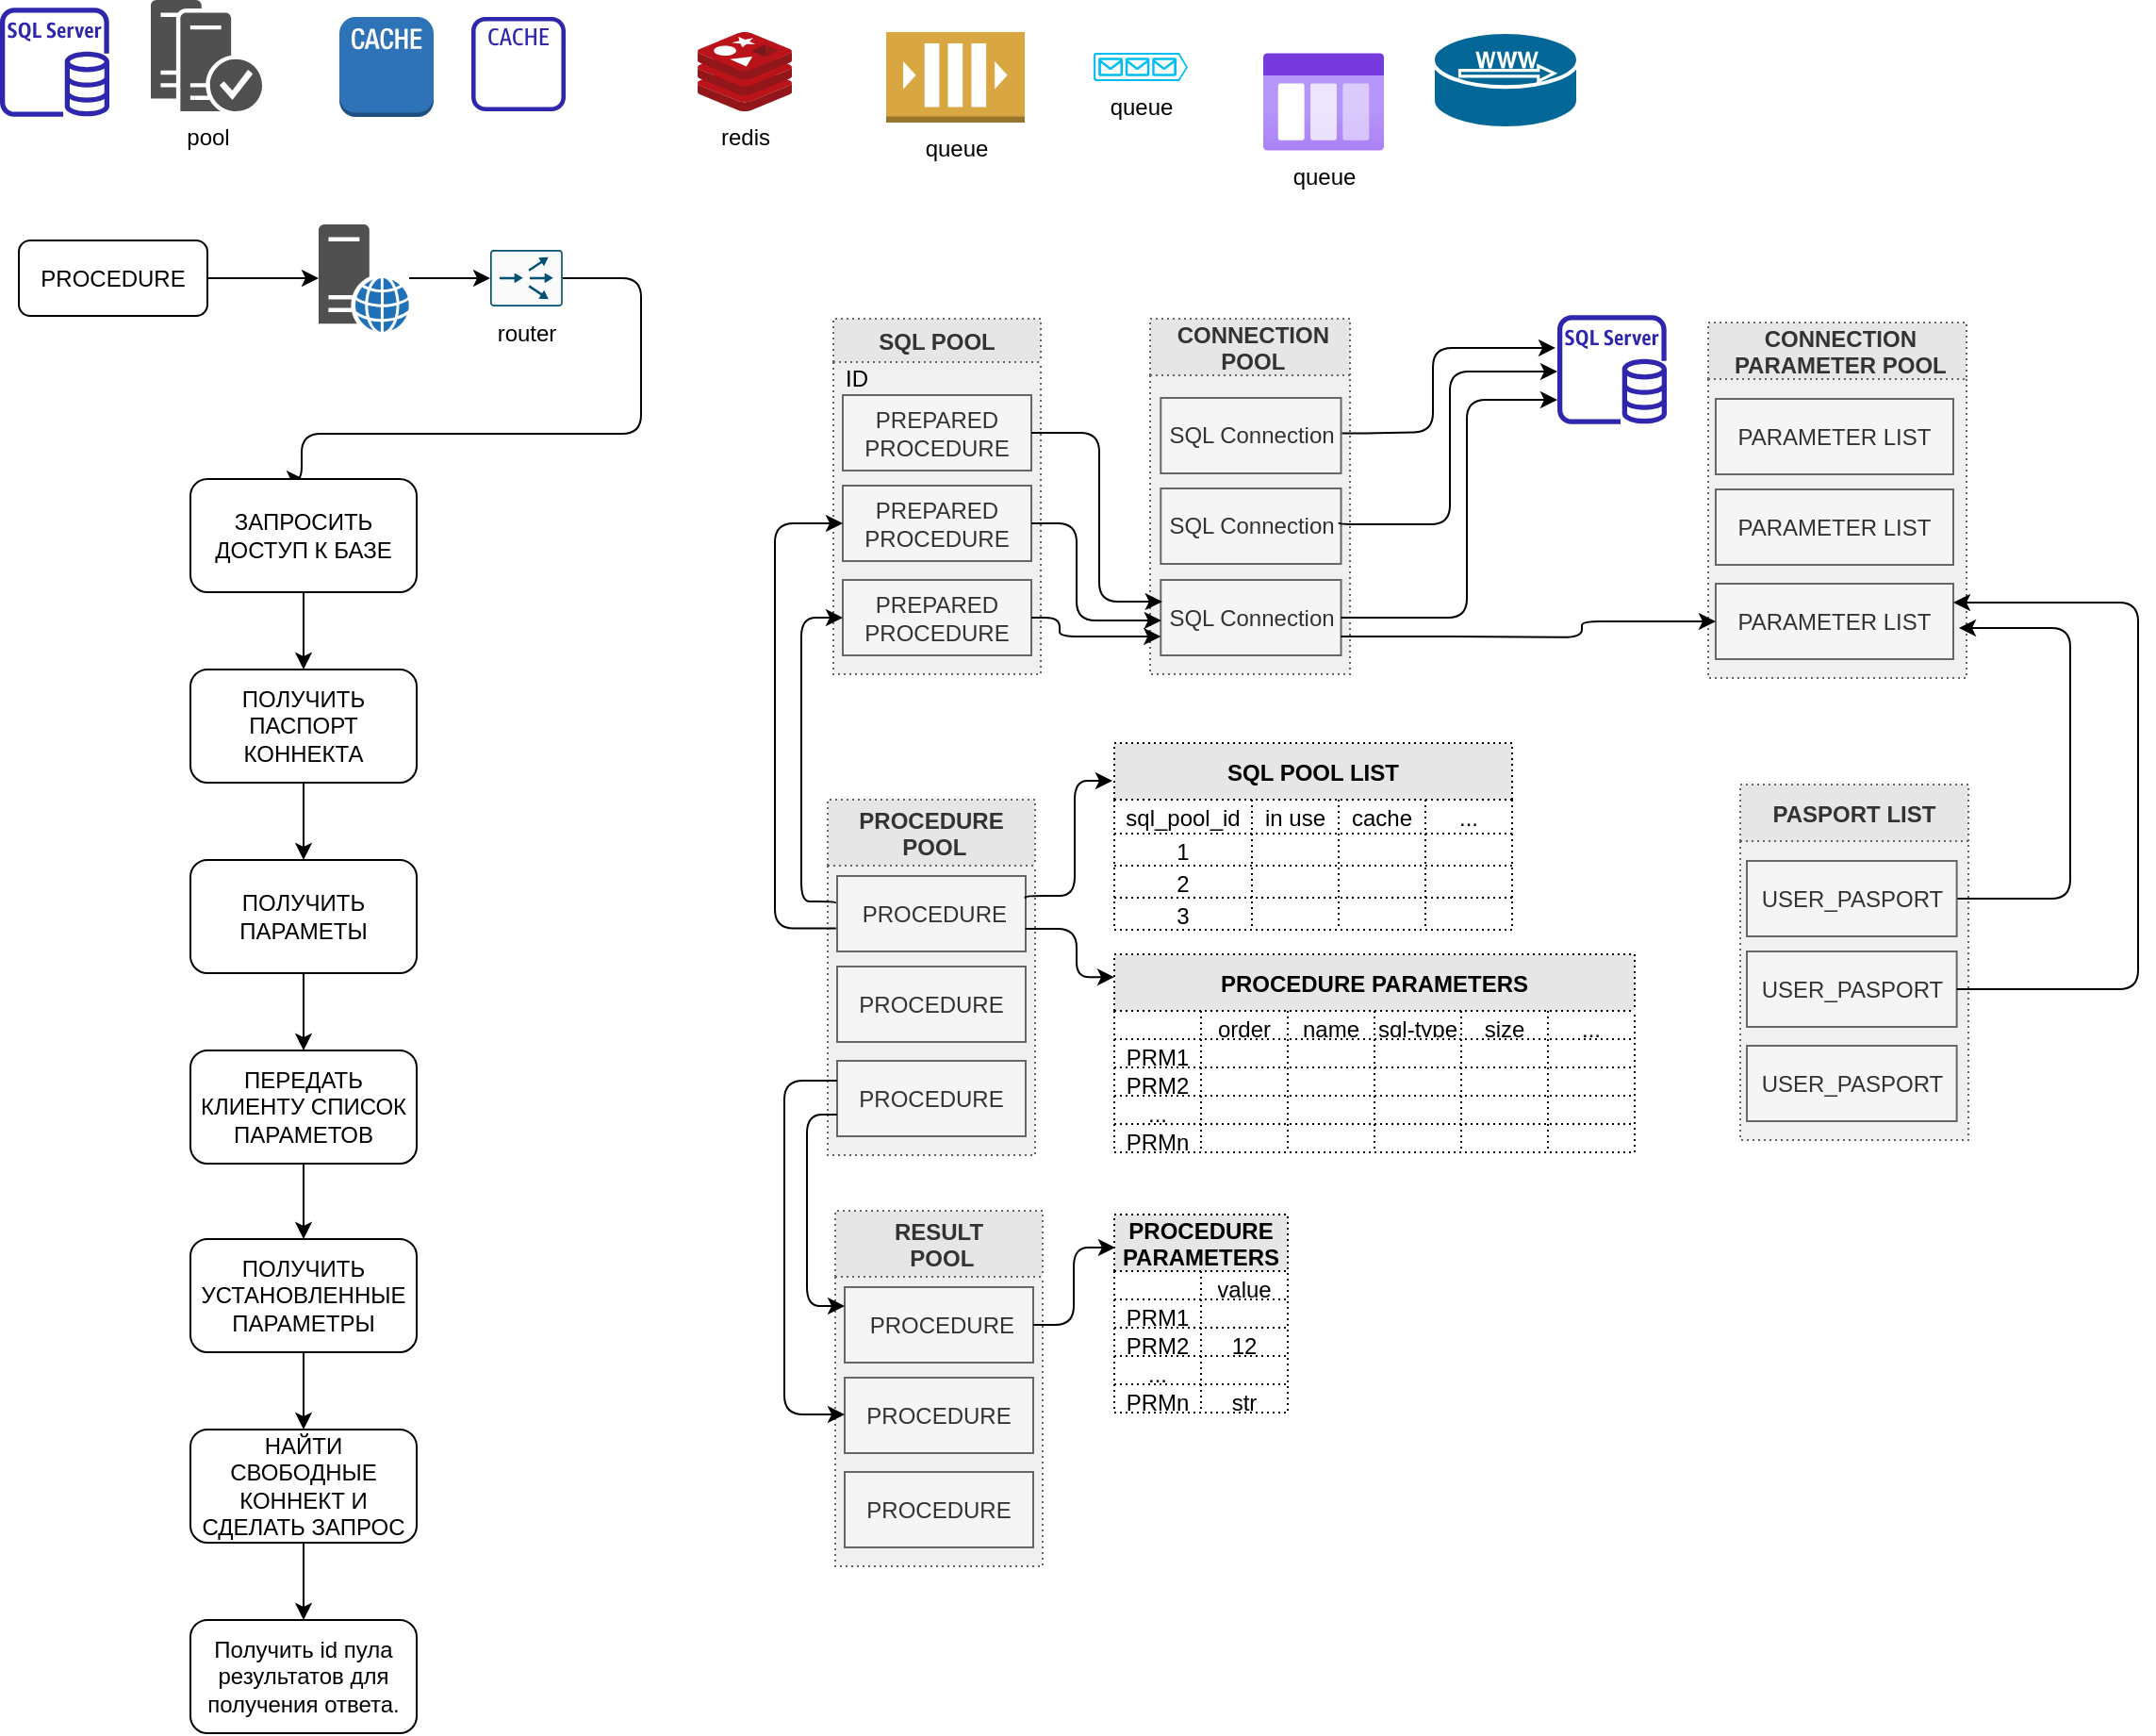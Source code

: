 <mxfile version="20.6.2" type="github" pages="2">
  <diagram id="Nt1I0_a-7QM22VSomyQ9" name="набросок ">
    <mxGraphModel dx="1652" dy="1024" grid="1" gridSize="1" guides="1" tooltips="1" connect="1" arrows="1" fold="1" page="1" pageScale="1" pageWidth="827" pageHeight="1169" math="0" shadow="0">
      <root>
        <mxCell id="0" />
        <object label="Схема" id="1">
          <mxCell style="" parent="0" />
        </object>
        <mxCell id="vu4FwoLVePWW2kg690E7-1" value="pool" style="sketch=0;pointerEvents=1;shadow=0;dashed=0;html=1;strokeColor=none;fillColor=#505050;labelPosition=center;verticalLabelPosition=bottom;verticalAlign=top;outlineConnect=0;align=center;shape=mxgraph.office.servers.trusted_application_pool;" parent="1" vertex="1">
          <mxGeometry x="110" y="21" width="59" height="59" as="geometry" />
        </mxCell>
        <mxCell id="vu4FwoLVePWW2kg690E7-2" value="" style="sketch=0;outlineConnect=0;fontColor=#232F3E;gradientColor=none;fillColor=#2E27AD;strokeColor=none;dashed=0;verticalLabelPosition=bottom;verticalAlign=top;align=center;html=1;fontSize=12;fontStyle=0;aspect=fixed;pointerEvents=1;shape=mxgraph.aws4.cache_node;" parent="1" vertex="1">
          <mxGeometry x="280" y="30" width="50" height="50" as="geometry" />
        </mxCell>
        <mxCell id="vu4FwoLVePWW2kg690E7-3" value="redis" style="sketch=0;aspect=fixed;html=1;points=[];align=center;image;fontSize=12;image=img/lib/mscae/Cache_Redis_Product.svg;" parent="1" vertex="1">
          <mxGeometry x="400" y="38" width="50" height="42" as="geometry" />
        </mxCell>
        <mxCell id="vu4FwoLVePWW2kg690E7-4" value="" style="outlineConnect=0;dashed=0;verticalLabelPosition=bottom;verticalAlign=top;align=center;html=1;shape=mxgraph.aws3.cache_node;fillColor=#2E73B8;gradientColor=none;" parent="1" vertex="1">
          <mxGeometry x="210" y="30" width="50" height="53" as="geometry" />
        </mxCell>
        <mxCell id="vu4FwoLVePWW2kg690E7-5" value="queue" style="outlineConnect=0;dashed=0;verticalLabelPosition=bottom;verticalAlign=top;align=center;html=1;shape=mxgraph.aws3.queue;fillColor=#D9A741;gradientColor=none;" parent="1" vertex="1">
          <mxGeometry x="500" y="38" width="73.5" height="48" as="geometry" />
        </mxCell>
        <mxCell id="vu4FwoLVePWW2kg690E7-6" value="queue" style="verticalLabelPosition=bottom;html=1;verticalAlign=top;align=center;strokeColor=none;fillColor=#00BEF2;shape=mxgraph.azure.queue_generic;pointerEvents=1;" parent="1" vertex="1">
          <mxGeometry x="610" y="49" width="50" height="15" as="geometry" />
        </mxCell>
        <mxCell id="vu4FwoLVePWW2kg690E7-8" value="queue" style="aspect=fixed;html=1;points=[];align=center;image;fontSize=12;image=img/lib/azure2/general/Storage_Queue.svg;" parent="1" vertex="1">
          <mxGeometry x="700" y="49" width="64" height="52" as="geometry" />
        </mxCell>
        <mxCell id="vu4FwoLVePWW2kg690E7-9" value="" style="sketch=0;outlineConnect=0;fontColor=#232F3E;gradientColor=none;fillColor=#2E27AD;strokeColor=none;dashed=0;verticalLabelPosition=bottom;verticalAlign=top;align=center;html=1;fontSize=12;fontStyle=0;aspect=fixed;pointerEvents=1;shape=mxgraph.aws4.rds_sql_server_instance;" parent="1" vertex="1">
          <mxGeometry x="30" y="25" width="58" height="58" as="geometry" />
        </mxCell>
        <mxCell id="vu4FwoLVePWW2kg690E7-21" value="" style="edgeStyle=orthogonalEdgeStyle;rounded=1;orthogonalLoop=1;jettySize=auto;html=1;entryX=0.5;entryY=0;entryDx=0;entryDy=0;" parent="1" source="vu4FwoLVePWW2kg690E7-11" target="IHDJfV-nGuk11OzXnKAD-1" edge="1">
          <mxGeometry relative="1" as="geometry">
            <mxPoint x="468.4" y="168.5" as="targetPoint" />
            <Array as="points">
              <mxPoint x="370" y="169" />
              <mxPoint x="370" y="251" />
              <mxPoint x="190" y="251" />
            </Array>
          </mxGeometry>
        </mxCell>
        <mxCell id="vu4FwoLVePWW2kg690E7-11" value="router" style="sketch=0;points=[[0.015,0.015,0],[0.985,0.015,0],[0.985,0.985,0],[0.015,0.985,0],[0.25,0,0],[0.5,0,0],[0.75,0,0],[1,0.25,0],[1,0.5,0],[1,0.75,0],[0.75,1,0],[0.5,1,0],[0.25,1,0],[0,0.75,0],[0,0.5,0],[0,0.25,0]];verticalLabelPosition=bottom;html=1;verticalAlign=top;aspect=fixed;align=center;pointerEvents=1;shape=mxgraph.cisco19.rect;prIcon=content_router;fillColor=#FAFAFA;strokeColor=#005073;" parent="1" vertex="1">
          <mxGeometry x="290" y="153.5" width="38.4" height="30" as="geometry" />
        </mxCell>
        <mxCell id="vu4FwoLVePWW2kg690E7-16" value="" style="edgeStyle=orthogonalEdgeStyle;rounded=0;orthogonalLoop=1;jettySize=auto;html=1;" parent="1" source="vu4FwoLVePWW2kg690E7-14" target="vu4FwoLVePWW2kg690E7-18" edge="1">
          <mxGeometry relative="1" as="geometry">
            <mxPoint x="220" y="168.5" as="targetPoint" />
          </mxGeometry>
        </mxCell>
        <mxCell id="vu4FwoLVePWW2kg690E7-14" value="PROCEDURE " style="rounded=1;whiteSpace=wrap;html=1;" parent="1" vertex="1">
          <mxGeometry x="40" y="148.5" width="100" height="40" as="geometry" />
        </mxCell>
        <mxCell id="vu4FwoLVePWW2kg690E7-17" value="" style="shape=mxgraph.cisco.servers.microwebserver;html=1;pointerEvents=1;dashed=0;fillColor=#036897;strokeColor=#ffffff;strokeWidth=2;verticalLabelPosition=bottom;verticalAlign=top;align=center;outlineConnect=0;" parent="1" vertex="1">
          <mxGeometry x="790" y="38" width="77" height="51" as="geometry" />
        </mxCell>
        <mxCell id="vu4FwoLVePWW2kg690E7-19" value="" style="edgeStyle=orthogonalEdgeStyle;rounded=0;orthogonalLoop=1;jettySize=auto;html=1;" parent="1" source="vu4FwoLVePWW2kg690E7-18" target="vu4FwoLVePWW2kg690E7-11" edge="1">
          <mxGeometry relative="1" as="geometry" />
        </mxCell>
        <mxCell id="vu4FwoLVePWW2kg690E7-18" value="" style="sketch=0;pointerEvents=1;shadow=0;dashed=0;html=1;strokeColor=none;fillColor=#505050;labelPosition=center;verticalLabelPosition=bottom;verticalAlign=top;outlineConnect=0;align=center;shape=mxgraph.office.servers.web_server_blue;" parent="1" vertex="1">
          <mxGeometry x="199" y="140" width="48" height="57" as="geometry" />
        </mxCell>
        <mxCell id="vu4FwoLVePWW2kg690E7-36" value="" style="edgeStyle=orthogonalEdgeStyle;rounded=1;orthogonalLoop=1;jettySize=auto;html=1;" parent="1" source="vu4FwoLVePWW2kg690E7-20" target="vu4FwoLVePWW2kg690E7-37" edge="1">
          <mxGeometry relative="1" as="geometry">
            <mxPoint x="192" y="605" as="targetPoint" />
          </mxGeometry>
        </mxCell>
        <mxCell id="vu4FwoLVePWW2kg690E7-20" value="ПОЛУЧИТЬ ПАРАМЕТЫ" style="rounded=1;whiteSpace=wrap;html=1;flipV=1;" parent="1" vertex="1">
          <mxGeometry x="131" y="477" width="120" height="60" as="geometry" />
        </mxCell>
        <mxCell id="vu4FwoLVePWW2kg690E7-22" value="" style="sketch=0;outlineConnect=0;fontColor=#232F3E;gradientColor=none;fillColor=#2E27AD;strokeColor=none;dashed=0;verticalLabelPosition=bottom;verticalAlign=top;align=center;html=1;fontSize=12;fontStyle=0;aspect=fixed;pointerEvents=1;shape=mxgraph.aws4.rds_sql_server_instance;" parent="1" vertex="1">
          <mxGeometry x="856" y="188" width="58" height="58" as="geometry" />
        </mxCell>
        <mxCell id="vu4FwoLVePWW2kg690E7-39" value="" style="edgeStyle=orthogonalEdgeStyle;rounded=1;orthogonalLoop=1;jettySize=auto;html=1;" parent="1" source="vu4FwoLVePWW2kg690E7-37" target="vu4FwoLVePWW2kg690E7-38" edge="1">
          <mxGeometry relative="1" as="geometry" />
        </mxCell>
        <mxCell id="vu4FwoLVePWW2kg690E7-37" value="ПЕРЕДАТЬ КЛИЕНТУ СПИСОК ПАРАМЕТОВ" style="rounded=1;whiteSpace=wrap;html=1;flipV=1;" parent="1" vertex="1">
          <mxGeometry x="131" y="578" width="120" height="60" as="geometry" />
        </mxCell>
        <mxCell id="vu4FwoLVePWW2kg690E7-41" value="" style="edgeStyle=orthogonalEdgeStyle;rounded=1;orthogonalLoop=1;jettySize=auto;html=1;" parent="1" source="vu4FwoLVePWW2kg690E7-38" target="vu4FwoLVePWW2kg690E7-40" edge="1">
          <mxGeometry relative="1" as="geometry" />
        </mxCell>
        <mxCell id="vu4FwoLVePWW2kg690E7-38" value="ПОЛУЧИТЬ УСТАНОВЛЕННЫЕ ПАРАМЕТРЫ" style="rounded=1;whiteSpace=wrap;html=1;flipV=1;" parent="1" vertex="1">
          <mxGeometry x="131" y="678" width="120" height="60" as="geometry" />
        </mxCell>
        <mxCell id="vu4FwoLVePWW2kg690E7-214" value="" style="edgeStyle=orthogonalEdgeStyle;rounded=1;orthogonalLoop=1;jettySize=auto;html=1;" parent="1" source="vu4FwoLVePWW2kg690E7-40" target="vu4FwoLVePWW2kg690E7-213" edge="1">
          <mxGeometry relative="1" as="geometry" />
        </mxCell>
        <mxCell id="vu4FwoLVePWW2kg690E7-40" value="НАЙТИ СВОБОДНЫЕ КОННЕКТ И СДЕЛАТЬ ЗАПРОС" style="rounded=1;whiteSpace=wrap;html=1;flipV=1;" parent="1" vertex="1">
          <mxGeometry x="131" y="779" width="120" height="60" as="geometry" />
        </mxCell>
        <mxCell id="vu4FwoLVePWW2kg690E7-44" value="" style="group" parent="1" vertex="1" connectable="0">
          <mxGeometry x="472" y="190" width="110" height="188.5" as="geometry" />
        </mxCell>
        <mxCell id="vu4FwoLVePWW2kg690E7-43" value="SQL POOL" style="swimlane;dashed=1;dashPattern=1 2;fillColor=#E6E6E6;fontColor=#333333;strokeColor=#666666;glass=0;swimlaneFillColor=#F0F0F0;" parent="vu4FwoLVePWW2kg690E7-44" vertex="1">
          <mxGeometry width="110" height="188.5" as="geometry" />
        </mxCell>
        <mxCell id="vu4FwoLVePWW2kg690E7-124" value="ID" style="text;html=1;strokeColor=none;fillColor=none;align=center;verticalAlign=middle;whiteSpace=wrap;rounded=0;glass=0;dashed=1;dashPattern=1 1;" parent="vu4FwoLVePWW2kg690E7-43" vertex="1">
          <mxGeometry x="5" y="25.5" width="15" height="13" as="geometry" />
        </mxCell>
        <mxCell id="vu4FwoLVePWW2kg690E7-29" value="PREPARED PROCEDURE" style="rounded=0;whiteSpace=wrap;html=1;fillColor=#f5f5f5;strokeColor=#666666;fontColor=#333333;" parent="vu4FwoLVePWW2kg690E7-44" vertex="1">
          <mxGeometry x="5" y="40.5" width="100" height="40" as="geometry" />
        </mxCell>
        <mxCell id="vu4FwoLVePWW2kg690E7-31" value="PREPARED PROCEDURE" style="rounded=0;whiteSpace=wrap;html=1;fillColor=#f5f5f5;strokeColor=#666666;fontColor=#333333;" parent="vu4FwoLVePWW2kg690E7-44" vertex="1">
          <mxGeometry x="5" y="88.5" width="100" height="40" as="geometry" />
        </mxCell>
        <mxCell id="vu4FwoLVePWW2kg690E7-32" value="PREPARED PROCEDURE" style="rounded=0;whiteSpace=wrap;html=1;fillColor=#f5f5f5;strokeColor=#666666;fontColor=#333333;" parent="vu4FwoLVePWW2kg690E7-44" vertex="1">
          <mxGeometry x="5" y="138.5" width="100" height="40" as="geometry" />
        </mxCell>
        <mxCell id="vu4FwoLVePWW2kg690E7-45" value="" style="group" parent="1" vertex="1" connectable="0">
          <mxGeometry x="640" y="190" width="106" height="188.5" as="geometry" />
        </mxCell>
        <mxCell id="vu4FwoLVePWW2kg690E7-46" value=" CONNECTION&#xa; POOL" style="swimlane;dashed=1;dashPattern=1 2;fillColor=#E6E6E6;fontColor=#333333;strokeColor=#666666;glass=0;swimlaneFillColor=#F0F0F0;startSize=30;" parent="vu4FwoLVePWW2kg690E7-45" vertex="1">
          <mxGeometry width="106" height="188.5" as="geometry" />
        </mxCell>
        <mxCell id="vu4FwoLVePWW2kg690E7-49" value="SQL Connection" style="rounded=0;whiteSpace=wrap;html=1;fillColor=#f5f5f5;strokeColor=#666666;fontColor=#333333;" parent="vu4FwoLVePWW2kg690E7-45" vertex="1">
          <mxGeometry x="5.651" y="138.5" width="95.61" height="40" as="geometry" />
        </mxCell>
        <mxCell id="IHDJfV-nGuk11OzXnKAD-10" value="SQL Connection" style="rounded=0;whiteSpace=wrap;html=1;fillColor=#f5f5f5;strokeColor=#666666;fontColor=#333333;" vertex="1" parent="vu4FwoLVePWW2kg690E7-45">
          <mxGeometry x="5.651" y="42" width="95.61" height="40" as="geometry" />
        </mxCell>
        <mxCell id="IHDJfV-nGuk11OzXnKAD-11" value="SQL Connection" style="rounded=0;whiteSpace=wrap;html=1;fillColor=#f5f5f5;strokeColor=#666666;fontColor=#333333;" vertex="1" parent="vu4FwoLVePWW2kg690E7-45">
          <mxGeometry x="5.651" y="90" width="95.61" height="40" as="geometry" />
        </mxCell>
        <mxCell id="vu4FwoLVePWW2kg690E7-33" value="" style="edgeStyle=orthogonalEdgeStyle;rounded=1;orthogonalLoop=1;jettySize=auto;html=1;exitX=1;exitY=0.5;exitDx=0;exitDy=0;entryX=0.008;entryY=0.288;entryDx=0;entryDy=0;entryPerimeter=0;" parent="1" source="vu4FwoLVePWW2kg690E7-29" target="vu4FwoLVePWW2kg690E7-49" edge="1">
          <mxGeometry relative="1" as="geometry">
            <mxPoint x="640" y="320" as="targetPoint" />
            <Array as="points">
              <mxPoint x="613" y="251" />
              <mxPoint x="613" y="340" />
            </Array>
          </mxGeometry>
        </mxCell>
        <mxCell id="vu4FwoLVePWW2kg690E7-34" value="" style="edgeStyle=orthogonalEdgeStyle;rounded=1;orthogonalLoop=1;jettySize=auto;html=1;entryX=0.003;entryY=0.528;entryDx=0;entryDy=0;entryPerimeter=0;" parent="1" source="vu4FwoLVePWW2kg690E7-31" target="vu4FwoLVePWW2kg690E7-49" edge="1">
          <mxGeometry relative="1" as="geometry">
            <mxPoint x="640" y="337" as="targetPoint" />
            <Array as="points">
              <mxPoint x="601" y="299" />
              <mxPoint x="601" y="350" />
              <mxPoint x="645" y="350" />
            </Array>
          </mxGeometry>
        </mxCell>
        <mxCell id="vu4FwoLVePWW2kg690E7-35" value="" style="edgeStyle=orthogonalEdgeStyle;rounded=1;orthogonalLoop=1;jettySize=auto;html=1;entryX=0;entryY=0.75;entryDx=0;entryDy=0;" parent="1" source="vu4FwoLVePWW2kg690E7-32" target="vu4FwoLVePWW2kg690E7-49" edge="1">
          <mxGeometry relative="1" as="geometry">
            <mxPoint x="640" y="349.5" as="targetPoint" />
            <Array as="points">
              <mxPoint x="592" y="349" />
              <mxPoint x="592" y="359" />
            </Array>
          </mxGeometry>
        </mxCell>
        <mxCell id="vu4FwoLVePWW2kg690E7-26" value="" style="edgeStyle=orthogonalEdgeStyle;rounded=1;orthogonalLoop=1;jettySize=auto;html=1;exitX=1.005;exitY=0.47;exitDx=0;exitDy=0;entryX=-0.017;entryY=0.301;entryDx=0;entryDy=0;entryPerimeter=0;exitPerimeter=0;" parent="1" source="IHDJfV-nGuk11OzXnKAD-10" target="vu4FwoLVePWW2kg690E7-22" edge="1">
          <mxGeometry relative="1" as="geometry">
            <mxPoint x="739.814" y="250.5" as="sourcePoint" />
            <mxPoint x="800" y="170" as="targetPoint" />
            <Array as="points">
              <mxPoint x="750" y="251" />
              <mxPoint x="790" y="250" />
              <mxPoint x="790" y="206" />
            </Array>
          </mxGeometry>
        </mxCell>
        <mxCell id="vu4FwoLVePWW2kg690E7-27" value="" style="edgeStyle=orthogonalEdgeStyle;rounded=1;orthogonalLoop=1;jettySize=auto;html=1;exitX=0.99;exitY=0.45;exitDx=0;exitDy=0;exitPerimeter=0;" parent="1" source="IHDJfV-nGuk11OzXnKAD-11" target="vu4FwoLVePWW2kg690E7-22" edge="1">
          <mxGeometry relative="1" as="geometry">
            <mxPoint x="810" y="206.5" as="targetPoint" />
            <mxPoint x="739.814" y="298.5" as="sourcePoint" />
            <Array as="points">
              <mxPoint x="799" y="299" />
              <mxPoint x="799" y="218" />
            </Array>
          </mxGeometry>
        </mxCell>
        <mxCell id="vu4FwoLVePWW2kg690E7-51" value="" style="edgeStyle=orthogonalEdgeStyle;rounded=1;orthogonalLoop=1;jettySize=auto;html=1;" parent="1" source="vu4FwoLVePWW2kg690E7-49" target="vu4FwoLVePWW2kg690E7-22" edge="1">
          <mxGeometry relative="1" as="geometry">
            <mxPoint x="825" y="348.5" as="targetPoint" />
            <Array as="points">
              <mxPoint x="808" y="349" />
              <mxPoint x="808" y="233" />
            </Array>
          </mxGeometry>
        </mxCell>
        <mxCell id="vu4FwoLVePWW2kg690E7-52" value="" style="group" parent="1" vertex="1" connectable="0">
          <mxGeometry x="469" y="445" width="110" height="188.5" as="geometry" />
        </mxCell>
        <mxCell id="vu4FwoLVePWW2kg690E7-53" value="PROCEDURE&#xa; POOL" style="swimlane;dashed=1;dashPattern=1 2;fillColor=#E6E6E6;fontColor=#333333;strokeColor=#666666;glass=0;swimlaneFillColor=#F0F0F0;startSize=35;" parent="vu4FwoLVePWW2kg690E7-52" vertex="1">
          <mxGeometry width="110" height="188.5" as="geometry" />
        </mxCell>
        <mxCell id="vu4FwoLVePWW2kg690E7-54" value="&amp;nbsp;PROCEDURE" style="rounded=0;whiteSpace=wrap;html=1;fillColor=#f5f5f5;strokeColor=#666666;fontColor=#333333;" parent="vu4FwoLVePWW2kg690E7-52" vertex="1">
          <mxGeometry x="5" y="40.5" width="100" height="40" as="geometry" />
        </mxCell>
        <mxCell id="vu4FwoLVePWW2kg690E7-55" value="PROCEDURE" style="rounded=0;whiteSpace=wrap;html=1;fillColor=#f5f5f5;strokeColor=#666666;fontColor=#333333;" parent="vu4FwoLVePWW2kg690E7-52" vertex="1">
          <mxGeometry x="5" y="88.5" width="100" height="40" as="geometry" />
        </mxCell>
        <mxCell id="vu4FwoLVePWW2kg690E7-56" value="PROCEDURE" style="rounded=0;whiteSpace=wrap;html=1;fillColor=#f5f5f5;strokeColor=#666666;fontColor=#333333;" parent="vu4FwoLVePWW2kg690E7-52" vertex="1">
          <mxGeometry x="5" y="138.5" width="100" height="40" as="geometry" />
        </mxCell>
        <mxCell id="vu4FwoLVePWW2kg690E7-57" value="PROCEDURE PARAMETERS" style="shape=table;startSize=30;container=1;collapsible=0;childLayout=tableLayout;fontStyle=1;align=center;glass=0;dashed=1;dashPattern=1 2;fillColor=#E6E6E6;" parent="1" vertex="1">
          <mxGeometry x="621" y="527" width="276" height="105" as="geometry" />
        </mxCell>
        <mxCell id="vu4FwoLVePWW2kg690E7-58" value="" style="shape=tableRow;horizontal=0;startSize=0;swimlaneHead=0;swimlaneBody=0;top=0;left=0;bottom=0;right=0;collapsible=0;dropTarget=0;fillColor=none;points=[[0,0.5],[1,0.5]];portConstraint=eastwest;glass=0;dashed=1;dashPattern=1 2;" parent="vu4FwoLVePWW2kg690E7-57" vertex="1">
          <mxGeometry y="30" width="276" height="15" as="geometry" />
        </mxCell>
        <mxCell id="vu4FwoLVePWW2kg690E7-59" value="" style="shape=partialRectangle;html=1;whiteSpace=wrap;connectable=0;fillColor=none;top=0;left=0;bottom=0;right=0;overflow=hidden;glass=0;dashed=1;dashPattern=1 2;" parent="vu4FwoLVePWW2kg690E7-58" vertex="1">
          <mxGeometry width="46" height="15" as="geometry">
            <mxRectangle width="46" height="15" as="alternateBounds" />
          </mxGeometry>
        </mxCell>
        <mxCell id="vu4FwoLVePWW2kg690E7-60" value="order" style="shape=partialRectangle;html=1;whiteSpace=wrap;connectable=0;fillColor=none;top=0;left=0;bottom=0;right=0;overflow=hidden;glass=0;dashed=1;dashPattern=1 2;" parent="vu4FwoLVePWW2kg690E7-58" vertex="1">
          <mxGeometry x="46" width="46" height="15" as="geometry">
            <mxRectangle width="46" height="15" as="alternateBounds" />
          </mxGeometry>
        </mxCell>
        <mxCell id="vu4FwoLVePWW2kg690E7-61" value="name" style="shape=partialRectangle;html=1;whiteSpace=wrap;connectable=0;fillColor=none;top=0;left=0;bottom=0;right=0;overflow=hidden;glass=0;dashed=1;dashPattern=1 2;" parent="vu4FwoLVePWW2kg690E7-58" vertex="1">
          <mxGeometry x="92" width="46" height="15" as="geometry">
            <mxRectangle width="46" height="15" as="alternateBounds" />
          </mxGeometry>
        </mxCell>
        <mxCell id="vu4FwoLVePWW2kg690E7-78" value="sql-type" style="shape=partialRectangle;html=1;whiteSpace=wrap;connectable=0;fillColor=none;top=0;left=0;bottom=0;right=0;overflow=hidden;glass=0;dashed=1;dashPattern=1 2;" parent="vu4FwoLVePWW2kg690E7-58" vertex="1">
          <mxGeometry x="138" width="46" height="15" as="geometry">
            <mxRectangle width="46" height="15" as="alternateBounds" />
          </mxGeometry>
        </mxCell>
        <mxCell id="vu4FwoLVePWW2kg690E7-83" value="size" style="shape=partialRectangle;html=1;whiteSpace=wrap;connectable=0;fillColor=none;top=0;left=0;bottom=0;right=0;overflow=hidden;glass=0;dashed=1;dashPattern=1 2;" parent="vu4FwoLVePWW2kg690E7-58" vertex="1">
          <mxGeometry x="184" width="46" height="15" as="geometry">
            <mxRectangle width="46" height="15" as="alternateBounds" />
          </mxGeometry>
        </mxCell>
        <mxCell id="vu4FwoLVePWW2kg690E7-118" value="..." style="shape=partialRectangle;html=1;whiteSpace=wrap;connectable=0;fillColor=none;top=0;left=0;bottom=0;right=0;overflow=hidden;glass=0;dashed=1;dashPattern=1 2;" parent="vu4FwoLVePWW2kg690E7-58" vertex="1">
          <mxGeometry x="230" width="46" height="15" as="geometry">
            <mxRectangle width="46" height="15" as="alternateBounds" />
          </mxGeometry>
        </mxCell>
        <mxCell id="vu4FwoLVePWW2kg690E7-62" value="" style="shape=tableRow;horizontal=0;startSize=0;swimlaneHead=0;swimlaneBody=0;top=0;left=0;bottom=0;right=0;collapsible=0;dropTarget=0;fillColor=none;points=[[0,0.5],[1,0.5]];portConstraint=eastwest;glass=0;dashed=1;dashPattern=1 2;" parent="vu4FwoLVePWW2kg690E7-57" vertex="1">
          <mxGeometry y="45" width="276" height="15" as="geometry" />
        </mxCell>
        <mxCell id="vu4FwoLVePWW2kg690E7-63" value="PRM1&lt;br&gt;" style="shape=partialRectangle;html=1;whiteSpace=wrap;connectable=0;fillColor=none;top=0;left=0;bottom=0;right=0;overflow=hidden;glass=0;dashed=1;dashPattern=1 2;" parent="vu4FwoLVePWW2kg690E7-62" vertex="1">
          <mxGeometry width="46" height="15" as="geometry">
            <mxRectangle width="46" height="15" as="alternateBounds" />
          </mxGeometry>
        </mxCell>
        <mxCell id="vu4FwoLVePWW2kg690E7-64" value="" style="shape=partialRectangle;html=1;whiteSpace=wrap;connectable=0;fillColor=none;top=0;left=0;bottom=0;right=0;overflow=hidden;glass=0;dashed=1;dashPattern=1 2;" parent="vu4FwoLVePWW2kg690E7-62" vertex="1">
          <mxGeometry x="46" width="46" height="15" as="geometry">
            <mxRectangle width="46" height="15" as="alternateBounds" />
          </mxGeometry>
        </mxCell>
        <mxCell id="vu4FwoLVePWW2kg690E7-65" value="" style="shape=partialRectangle;html=1;whiteSpace=wrap;connectable=0;fillColor=none;top=0;left=0;bottom=0;right=0;overflow=hidden;glass=0;dashed=1;dashPattern=1 2;" parent="vu4FwoLVePWW2kg690E7-62" vertex="1">
          <mxGeometry x="92" width="46" height="15" as="geometry">
            <mxRectangle width="46" height="15" as="alternateBounds" />
          </mxGeometry>
        </mxCell>
        <mxCell id="vu4FwoLVePWW2kg690E7-79" style="shape=partialRectangle;html=1;whiteSpace=wrap;connectable=0;fillColor=none;top=0;left=0;bottom=0;right=0;overflow=hidden;glass=0;dashed=1;dashPattern=1 2;" parent="vu4FwoLVePWW2kg690E7-62" vertex="1">
          <mxGeometry x="138" width="46" height="15" as="geometry">
            <mxRectangle width="46" height="15" as="alternateBounds" />
          </mxGeometry>
        </mxCell>
        <mxCell id="vu4FwoLVePWW2kg690E7-84" style="shape=partialRectangle;html=1;whiteSpace=wrap;connectable=0;fillColor=none;top=0;left=0;bottom=0;right=0;overflow=hidden;glass=0;dashed=1;dashPattern=1 2;" parent="vu4FwoLVePWW2kg690E7-62" vertex="1">
          <mxGeometry x="184" width="46" height="15" as="geometry">
            <mxRectangle width="46" height="15" as="alternateBounds" />
          </mxGeometry>
        </mxCell>
        <mxCell id="vu4FwoLVePWW2kg690E7-119" style="shape=partialRectangle;html=1;whiteSpace=wrap;connectable=0;fillColor=none;top=0;left=0;bottom=0;right=0;overflow=hidden;glass=0;dashed=1;dashPattern=1 2;" parent="vu4FwoLVePWW2kg690E7-62" vertex="1">
          <mxGeometry x="230" width="46" height="15" as="geometry">
            <mxRectangle width="46" height="15" as="alternateBounds" />
          </mxGeometry>
        </mxCell>
        <mxCell id="vu4FwoLVePWW2kg690E7-66" value="" style="shape=tableRow;horizontal=0;startSize=0;swimlaneHead=0;swimlaneBody=0;top=0;left=0;bottom=0;right=0;collapsible=0;dropTarget=0;fillColor=none;points=[[0,0.5],[1,0.5]];portConstraint=eastwest;glass=0;dashed=1;dashPattern=1 2;" parent="vu4FwoLVePWW2kg690E7-57" vertex="1">
          <mxGeometry y="60" width="276" height="15" as="geometry" />
        </mxCell>
        <mxCell id="vu4FwoLVePWW2kg690E7-67" value="PRM2" style="shape=partialRectangle;html=1;whiteSpace=wrap;connectable=0;fillColor=none;top=0;left=0;bottom=0;right=0;overflow=hidden;glass=0;dashed=1;dashPattern=1 2;" parent="vu4FwoLVePWW2kg690E7-66" vertex="1">
          <mxGeometry width="46" height="15" as="geometry">
            <mxRectangle width="46" height="15" as="alternateBounds" />
          </mxGeometry>
        </mxCell>
        <mxCell id="vu4FwoLVePWW2kg690E7-68" value="" style="shape=partialRectangle;html=1;whiteSpace=wrap;connectable=0;fillColor=none;top=0;left=0;bottom=0;right=0;overflow=hidden;glass=0;dashed=1;dashPattern=1 2;" parent="vu4FwoLVePWW2kg690E7-66" vertex="1">
          <mxGeometry x="46" width="46" height="15" as="geometry">
            <mxRectangle width="46" height="15" as="alternateBounds" />
          </mxGeometry>
        </mxCell>
        <mxCell id="vu4FwoLVePWW2kg690E7-69" value="" style="shape=partialRectangle;html=1;whiteSpace=wrap;connectable=0;fillColor=none;top=0;left=0;bottom=0;right=0;overflow=hidden;glass=0;dashed=1;dashPattern=1 2;" parent="vu4FwoLVePWW2kg690E7-66" vertex="1">
          <mxGeometry x="92" width="46" height="15" as="geometry">
            <mxRectangle width="46" height="15" as="alternateBounds" />
          </mxGeometry>
        </mxCell>
        <mxCell id="vu4FwoLVePWW2kg690E7-80" style="shape=partialRectangle;html=1;whiteSpace=wrap;connectable=0;fillColor=none;top=0;left=0;bottom=0;right=0;overflow=hidden;glass=0;dashed=1;dashPattern=1 2;" parent="vu4FwoLVePWW2kg690E7-66" vertex="1">
          <mxGeometry x="138" width="46" height="15" as="geometry">
            <mxRectangle width="46" height="15" as="alternateBounds" />
          </mxGeometry>
        </mxCell>
        <mxCell id="vu4FwoLVePWW2kg690E7-85" style="shape=partialRectangle;html=1;whiteSpace=wrap;connectable=0;fillColor=none;top=0;left=0;bottom=0;right=0;overflow=hidden;glass=0;dashed=1;dashPattern=1 2;" parent="vu4FwoLVePWW2kg690E7-66" vertex="1">
          <mxGeometry x="184" width="46" height="15" as="geometry">
            <mxRectangle width="46" height="15" as="alternateBounds" />
          </mxGeometry>
        </mxCell>
        <mxCell id="vu4FwoLVePWW2kg690E7-120" style="shape=partialRectangle;html=1;whiteSpace=wrap;connectable=0;fillColor=none;top=0;left=0;bottom=0;right=0;overflow=hidden;glass=0;dashed=1;dashPattern=1 2;" parent="vu4FwoLVePWW2kg690E7-66" vertex="1">
          <mxGeometry x="230" width="46" height="15" as="geometry">
            <mxRectangle width="46" height="15" as="alternateBounds" />
          </mxGeometry>
        </mxCell>
        <mxCell id="vu4FwoLVePWW2kg690E7-70" style="shape=tableRow;horizontal=0;startSize=0;swimlaneHead=0;swimlaneBody=0;top=0;left=0;bottom=0;right=0;collapsible=0;dropTarget=0;fillColor=none;points=[[0,0.5],[1,0.5]];portConstraint=eastwest;glass=0;dashed=1;dashPattern=1 2;" parent="vu4FwoLVePWW2kg690E7-57" vertex="1">
          <mxGeometry y="75" width="276" height="15" as="geometry" />
        </mxCell>
        <mxCell id="vu4FwoLVePWW2kg690E7-71" value="..." style="shape=partialRectangle;html=1;whiteSpace=wrap;connectable=0;fillColor=none;top=0;left=0;bottom=0;right=0;overflow=hidden;glass=0;dashed=1;dashPattern=1 2;" parent="vu4FwoLVePWW2kg690E7-70" vertex="1">
          <mxGeometry width="46" height="15" as="geometry">
            <mxRectangle width="46" height="15" as="alternateBounds" />
          </mxGeometry>
        </mxCell>
        <mxCell id="vu4FwoLVePWW2kg690E7-72" style="shape=partialRectangle;html=1;whiteSpace=wrap;connectable=0;fillColor=none;top=0;left=0;bottom=0;right=0;overflow=hidden;glass=0;dashed=1;dashPattern=1 2;" parent="vu4FwoLVePWW2kg690E7-70" vertex="1">
          <mxGeometry x="46" width="46" height="15" as="geometry">
            <mxRectangle width="46" height="15" as="alternateBounds" />
          </mxGeometry>
        </mxCell>
        <mxCell id="vu4FwoLVePWW2kg690E7-73" style="shape=partialRectangle;html=1;whiteSpace=wrap;connectable=0;fillColor=none;top=0;left=0;bottom=0;right=0;overflow=hidden;glass=0;dashed=1;dashPattern=1 2;" parent="vu4FwoLVePWW2kg690E7-70" vertex="1">
          <mxGeometry x="92" width="46" height="15" as="geometry">
            <mxRectangle width="46" height="15" as="alternateBounds" />
          </mxGeometry>
        </mxCell>
        <mxCell id="vu4FwoLVePWW2kg690E7-81" style="shape=partialRectangle;html=1;whiteSpace=wrap;connectable=0;fillColor=none;top=0;left=0;bottom=0;right=0;overflow=hidden;glass=0;dashed=1;dashPattern=1 2;" parent="vu4FwoLVePWW2kg690E7-70" vertex="1">
          <mxGeometry x="138" width="46" height="15" as="geometry">
            <mxRectangle width="46" height="15" as="alternateBounds" />
          </mxGeometry>
        </mxCell>
        <mxCell id="vu4FwoLVePWW2kg690E7-86" style="shape=partialRectangle;html=1;whiteSpace=wrap;connectable=0;fillColor=none;top=0;left=0;bottom=0;right=0;overflow=hidden;glass=0;dashed=1;dashPattern=1 2;" parent="vu4FwoLVePWW2kg690E7-70" vertex="1">
          <mxGeometry x="184" width="46" height="15" as="geometry">
            <mxRectangle width="46" height="15" as="alternateBounds" />
          </mxGeometry>
        </mxCell>
        <mxCell id="vu4FwoLVePWW2kg690E7-121" style="shape=partialRectangle;html=1;whiteSpace=wrap;connectable=0;fillColor=none;top=0;left=0;bottom=0;right=0;overflow=hidden;glass=0;dashed=1;dashPattern=1 2;" parent="vu4FwoLVePWW2kg690E7-70" vertex="1">
          <mxGeometry x="230" width="46" height="15" as="geometry">
            <mxRectangle width="46" height="15" as="alternateBounds" />
          </mxGeometry>
        </mxCell>
        <mxCell id="vu4FwoLVePWW2kg690E7-74" style="shape=tableRow;horizontal=0;startSize=0;swimlaneHead=0;swimlaneBody=0;top=0;left=0;bottom=0;right=0;collapsible=0;dropTarget=0;fillColor=none;points=[[0,0.5],[1,0.5]];portConstraint=eastwest;glass=0;dashed=1;dashPattern=1 2;" parent="vu4FwoLVePWW2kg690E7-57" vertex="1">
          <mxGeometry y="90" width="276" height="15" as="geometry" />
        </mxCell>
        <mxCell id="vu4FwoLVePWW2kg690E7-75" value="PRMn" style="shape=partialRectangle;html=1;whiteSpace=wrap;connectable=0;fillColor=none;top=0;left=0;bottom=0;right=0;overflow=hidden;glass=0;dashed=1;dashPattern=1 2;" parent="vu4FwoLVePWW2kg690E7-74" vertex="1">
          <mxGeometry width="46" height="15" as="geometry">
            <mxRectangle width="46" height="15" as="alternateBounds" />
          </mxGeometry>
        </mxCell>
        <mxCell id="vu4FwoLVePWW2kg690E7-76" style="shape=partialRectangle;html=1;whiteSpace=wrap;connectable=0;fillColor=none;top=0;left=0;bottom=0;right=0;overflow=hidden;glass=0;dashed=1;dashPattern=1 2;" parent="vu4FwoLVePWW2kg690E7-74" vertex="1">
          <mxGeometry x="46" width="46" height="15" as="geometry">
            <mxRectangle width="46" height="15" as="alternateBounds" />
          </mxGeometry>
        </mxCell>
        <mxCell id="vu4FwoLVePWW2kg690E7-77" style="shape=partialRectangle;html=1;whiteSpace=wrap;connectable=0;fillColor=none;top=0;left=0;bottom=0;right=0;overflow=hidden;glass=0;dashed=1;dashPattern=1 2;" parent="vu4FwoLVePWW2kg690E7-74" vertex="1">
          <mxGeometry x="92" width="46" height="15" as="geometry">
            <mxRectangle width="46" height="15" as="alternateBounds" />
          </mxGeometry>
        </mxCell>
        <mxCell id="vu4FwoLVePWW2kg690E7-82" style="shape=partialRectangle;html=1;whiteSpace=wrap;connectable=0;fillColor=none;top=0;left=0;bottom=0;right=0;overflow=hidden;glass=0;dashed=1;dashPattern=1 2;" parent="vu4FwoLVePWW2kg690E7-74" vertex="1">
          <mxGeometry x="138" width="46" height="15" as="geometry">
            <mxRectangle width="46" height="15" as="alternateBounds" />
          </mxGeometry>
        </mxCell>
        <mxCell id="vu4FwoLVePWW2kg690E7-87" style="shape=partialRectangle;html=1;whiteSpace=wrap;connectable=0;fillColor=none;top=0;left=0;bottom=0;right=0;overflow=hidden;glass=0;dashed=1;dashPattern=1 2;" parent="vu4FwoLVePWW2kg690E7-74" vertex="1">
          <mxGeometry x="184" width="46" height="15" as="geometry">
            <mxRectangle width="46" height="15" as="alternateBounds" />
          </mxGeometry>
        </mxCell>
        <mxCell id="vu4FwoLVePWW2kg690E7-122" style="shape=partialRectangle;html=1;whiteSpace=wrap;connectable=0;fillColor=none;top=0;left=0;bottom=0;right=0;overflow=hidden;glass=0;dashed=1;dashPattern=1 2;" parent="vu4FwoLVePWW2kg690E7-74" vertex="1">
          <mxGeometry x="230" width="46" height="15" as="geometry">
            <mxRectangle width="46" height="15" as="alternateBounds" />
          </mxGeometry>
        </mxCell>
        <mxCell id="vu4FwoLVePWW2kg690E7-123" value="" style="edgeStyle=orthogonalEdgeStyle;rounded=1;orthogonalLoop=1;jettySize=auto;html=1;entryX=0;entryY=0.115;entryDx=0;entryDy=0;entryPerimeter=0;exitX=0.998;exitY=0.7;exitDx=0;exitDy=0;exitPerimeter=0;" parent="1" source="vu4FwoLVePWW2kg690E7-54" target="vu4FwoLVePWW2kg690E7-57" edge="1">
          <mxGeometry relative="1" as="geometry">
            <mxPoint x="654" y="505.5" as="targetPoint" />
            <Array as="points">
              <mxPoint x="601" y="513" />
              <mxPoint x="601" y="539" />
            </Array>
          </mxGeometry>
        </mxCell>
        <mxCell id="vu4FwoLVePWW2kg690E7-129" value="SQL POOL LIST" style="shape=table;startSize=30;container=1;collapsible=0;childLayout=tableLayout;fontStyle=1;align=center;glass=0;dashed=1;dashPattern=1 2;fillColor=#E6E6E6;" parent="1" vertex="1">
          <mxGeometry x="621" y="415" width="211" height="99" as="geometry" />
        </mxCell>
        <mxCell id="vu4FwoLVePWW2kg690E7-130" value="" style="shape=tableRow;horizontal=0;startSize=0;swimlaneHead=0;swimlaneBody=0;top=0;left=0;bottom=0;right=0;collapsible=0;dropTarget=0;fillColor=none;points=[[0,0.5],[1,0.5]];portConstraint=eastwest;glass=0;dashed=1;dashPattern=1 2;" parent="vu4FwoLVePWW2kg690E7-129" vertex="1">
          <mxGeometry y="30" width="211" height="18" as="geometry" />
        </mxCell>
        <mxCell id="vu4FwoLVePWW2kg690E7-131" value="sql_pool_id&lt;br&gt;" style="shape=partialRectangle;html=1;whiteSpace=wrap;connectable=0;fillColor=none;top=0;left=0;bottom=0;right=0;overflow=hidden;glass=0;dashed=1;dashPattern=1 2;" parent="vu4FwoLVePWW2kg690E7-130" vertex="1">
          <mxGeometry width="73" height="18" as="geometry">
            <mxRectangle width="73" height="18" as="alternateBounds" />
          </mxGeometry>
        </mxCell>
        <mxCell id="vu4FwoLVePWW2kg690E7-132" value="in use" style="shape=partialRectangle;html=1;whiteSpace=wrap;connectable=0;fillColor=none;top=0;left=0;bottom=0;right=0;overflow=hidden;glass=0;dashed=1;dashPattern=1 2;" parent="vu4FwoLVePWW2kg690E7-130" vertex="1">
          <mxGeometry x="73" width="46" height="18" as="geometry">
            <mxRectangle width="46" height="18" as="alternateBounds" />
          </mxGeometry>
        </mxCell>
        <mxCell id="vu4FwoLVePWW2kg690E7-133" value="cache" style="shape=partialRectangle;html=1;whiteSpace=wrap;connectable=0;fillColor=none;top=0;left=0;bottom=0;right=0;overflow=hidden;glass=0;dashed=1;dashPattern=1 2;" parent="vu4FwoLVePWW2kg690E7-130" vertex="1">
          <mxGeometry x="119" width="46" height="18" as="geometry">
            <mxRectangle width="46" height="18" as="alternateBounds" />
          </mxGeometry>
        </mxCell>
        <mxCell id="vu4FwoLVePWW2kg690E7-136" value="..." style="shape=partialRectangle;html=1;whiteSpace=wrap;connectable=0;fillColor=none;top=0;left=0;bottom=0;right=0;overflow=hidden;glass=0;dashed=1;dashPattern=1 2;" parent="vu4FwoLVePWW2kg690E7-130" vertex="1">
          <mxGeometry x="165" width="46" height="18" as="geometry">
            <mxRectangle width="46" height="18" as="alternateBounds" />
          </mxGeometry>
        </mxCell>
        <mxCell id="vu4FwoLVePWW2kg690E7-137" value="" style="shape=tableRow;horizontal=0;startSize=0;swimlaneHead=0;swimlaneBody=0;top=0;left=0;bottom=0;right=0;collapsible=0;dropTarget=0;fillColor=none;points=[[0,0.5],[1,0.5]];portConstraint=eastwest;glass=0;dashed=1;dashPattern=1 2;" parent="vu4FwoLVePWW2kg690E7-129" vertex="1">
          <mxGeometry y="48" width="211" height="17" as="geometry" />
        </mxCell>
        <mxCell id="vu4FwoLVePWW2kg690E7-138" value="1" style="shape=partialRectangle;html=1;whiteSpace=wrap;connectable=0;fillColor=none;top=0;left=0;bottom=0;right=0;overflow=hidden;glass=0;dashed=1;dashPattern=1 2;" parent="vu4FwoLVePWW2kg690E7-137" vertex="1">
          <mxGeometry width="73" height="17" as="geometry">
            <mxRectangle width="73" height="17" as="alternateBounds" />
          </mxGeometry>
        </mxCell>
        <mxCell id="vu4FwoLVePWW2kg690E7-139" value="" style="shape=partialRectangle;html=1;whiteSpace=wrap;connectable=0;fillColor=none;top=0;left=0;bottom=0;right=0;overflow=hidden;glass=0;dashed=1;dashPattern=1 2;" parent="vu4FwoLVePWW2kg690E7-137" vertex="1">
          <mxGeometry x="73" width="46" height="17" as="geometry">
            <mxRectangle width="46" height="17" as="alternateBounds" />
          </mxGeometry>
        </mxCell>
        <mxCell id="vu4FwoLVePWW2kg690E7-140" value="" style="shape=partialRectangle;html=1;whiteSpace=wrap;connectable=0;fillColor=none;top=0;left=0;bottom=0;right=0;overflow=hidden;glass=0;dashed=1;dashPattern=1 2;" parent="vu4FwoLVePWW2kg690E7-137" vertex="1">
          <mxGeometry x="119" width="46" height="17" as="geometry">
            <mxRectangle width="46" height="17" as="alternateBounds" />
          </mxGeometry>
        </mxCell>
        <mxCell id="vu4FwoLVePWW2kg690E7-143" style="shape=partialRectangle;html=1;whiteSpace=wrap;connectable=0;fillColor=none;top=0;left=0;bottom=0;right=0;overflow=hidden;glass=0;dashed=1;dashPattern=1 2;" parent="vu4FwoLVePWW2kg690E7-137" vertex="1">
          <mxGeometry x="165" width="46" height="17" as="geometry">
            <mxRectangle width="46" height="17" as="alternateBounds" />
          </mxGeometry>
        </mxCell>
        <mxCell id="vu4FwoLVePWW2kg690E7-144" value="" style="shape=tableRow;horizontal=0;startSize=0;swimlaneHead=0;swimlaneBody=0;top=0;left=0;bottom=0;right=0;collapsible=0;dropTarget=0;fillColor=none;points=[[0,0.5],[1,0.5]];portConstraint=eastwest;glass=0;dashed=1;dashPattern=1 2;" parent="vu4FwoLVePWW2kg690E7-129" vertex="1">
          <mxGeometry y="65" width="211" height="17" as="geometry" />
        </mxCell>
        <mxCell id="vu4FwoLVePWW2kg690E7-145" value="2" style="shape=partialRectangle;html=1;whiteSpace=wrap;connectable=0;fillColor=none;top=0;left=0;bottom=0;right=0;overflow=hidden;glass=0;dashed=1;dashPattern=1 2;" parent="vu4FwoLVePWW2kg690E7-144" vertex="1">
          <mxGeometry width="73" height="17" as="geometry">
            <mxRectangle width="73" height="17" as="alternateBounds" />
          </mxGeometry>
        </mxCell>
        <mxCell id="vu4FwoLVePWW2kg690E7-146" value="" style="shape=partialRectangle;html=1;whiteSpace=wrap;connectable=0;fillColor=none;top=0;left=0;bottom=0;right=0;overflow=hidden;glass=0;dashed=1;dashPattern=1 2;" parent="vu4FwoLVePWW2kg690E7-144" vertex="1">
          <mxGeometry x="73" width="46" height="17" as="geometry">
            <mxRectangle width="46" height="17" as="alternateBounds" />
          </mxGeometry>
        </mxCell>
        <mxCell id="vu4FwoLVePWW2kg690E7-147" value="" style="shape=partialRectangle;html=1;whiteSpace=wrap;connectable=0;fillColor=none;top=0;left=0;bottom=0;right=0;overflow=hidden;glass=0;dashed=1;dashPattern=1 2;" parent="vu4FwoLVePWW2kg690E7-144" vertex="1">
          <mxGeometry x="119" width="46" height="17" as="geometry">
            <mxRectangle width="46" height="17" as="alternateBounds" />
          </mxGeometry>
        </mxCell>
        <mxCell id="vu4FwoLVePWW2kg690E7-150" style="shape=partialRectangle;html=1;whiteSpace=wrap;connectable=0;fillColor=none;top=0;left=0;bottom=0;right=0;overflow=hidden;glass=0;dashed=1;dashPattern=1 2;" parent="vu4FwoLVePWW2kg690E7-144" vertex="1">
          <mxGeometry x="165" width="46" height="17" as="geometry">
            <mxRectangle width="46" height="17" as="alternateBounds" />
          </mxGeometry>
        </mxCell>
        <mxCell id="vu4FwoLVePWW2kg690E7-151" style="shape=tableRow;horizontal=0;startSize=0;swimlaneHead=0;swimlaneBody=0;top=0;left=0;bottom=0;right=0;collapsible=0;dropTarget=0;fillColor=none;points=[[0,0.5],[1,0.5]];portConstraint=eastwest;glass=0;dashed=1;dashPattern=1 2;" parent="vu4FwoLVePWW2kg690E7-129" vertex="1">
          <mxGeometry y="82" width="211" height="17" as="geometry" />
        </mxCell>
        <mxCell id="vu4FwoLVePWW2kg690E7-152" value="3" style="shape=partialRectangle;html=1;whiteSpace=wrap;connectable=0;fillColor=none;top=0;left=0;bottom=0;right=0;overflow=hidden;glass=0;dashed=1;dashPattern=1 2;" parent="vu4FwoLVePWW2kg690E7-151" vertex="1">
          <mxGeometry width="73" height="17" as="geometry">
            <mxRectangle width="73" height="17" as="alternateBounds" />
          </mxGeometry>
        </mxCell>
        <mxCell id="vu4FwoLVePWW2kg690E7-153" style="shape=partialRectangle;html=1;whiteSpace=wrap;connectable=0;fillColor=none;top=0;left=0;bottom=0;right=0;overflow=hidden;glass=0;dashed=1;dashPattern=1 2;" parent="vu4FwoLVePWW2kg690E7-151" vertex="1">
          <mxGeometry x="73" width="46" height="17" as="geometry">
            <mxRectangle width="46" height="17" as="alternateBounds" />
          </mxGeometry>
        </mxCell>
        <mxCell id="vu4FwoLVePWW2kg690E7-154" style="shape=partialRectangle;html=1;whiteSpace=wrap;connectable=0;fillColor=none;top=0;left=0;bottom=0;right=0;overflow=hidden;glass=0;dashed=1;dashPattern=1 2;" parent="vu4FwoLVePWW2kg690E7-151" vertex="1">
          <mxGeometry x="119" width="46" height="17" as="geometry">
            <mxRectangle width="46" height="17" as="alternateBounds" />
          </mxGeometry>
        </mxCell>
        <mxCell id="vu4FwoLVePWW2kg690E7-157" style="shape=partialRectangle;html=1;whiteSpace=wrap;connectable=0;fillColor=none;top=0;left=0;bottom=0;right=0;overflow=hidden;glass=0;dashed=1;dashPattern=1 2;" parent="vu4FwoLVePWW2kg690E7-151" vertex="1">
          <mxGeometry x="165" width="46" height="17" as="geometry">
            <mxRectangle width="46" height="17" as="alternateBounds" />
          </mxGeometry>
        </mxCell>
        <mxCell id="vu4FwoLVePWW2kg690E7-166" value="" style="edgeStyle=orthogonalEdgeStyle;rounded=1;orthogonalLoop=1;jettySize=auto;html=1;exitX=0.998;exitY=0.297;exitDx=0;exitDy=0;exitPerimeter=0;" parent="1" source="vu4FwoLVePWW2kg690E7-54" edge="1">
          <mxGeometry relative="1" as="geometry">
            <mxPoint x="620" y="435" as="targetPoint" />
            <Array as="points">
              <mxPoint x="574" y="496" />
              <mxPoint x="600" y="496" />
              <mxPoint x="600" y="435" />
            </Array>
          </mxGeometry>
        </mxCell>
        <mxCell id="vu4FwoLVePWW2kg690E7-167" value="" style="edgeStyle=orthogonalEdgeStyle;rounded=1;orthogonalLoop=1;jettySize=auto;html=1;entryX=0;entryY=0.5;entryDx=0;entryDy=0;" parent="1" target="vu4FwoLVePWW2kg690E7-32" edge="1">
          <mxGeometry relative="1" as="geometry">
            <mxPoint x="394" y="505.5" as="targetPoint" />
            <mxPoint x="473" y="500" as="sourcePoint" />
            <Array as="points">
              <mxPoint x="473" y="499" />
              <mxPoint x="455" y="499" />
              <mxPoint x="455" y="349" />
            </Array>
          </mxGeometry>
        </mxCell>
        <mxCell id="vu4FwoLVePWW2kg690E7-168" value="" style="edgeStyle=orthogonalEdgeStyle;rounded=1;orthogonalLoop=1;jettySize=auto;html=1;exitX=-0.006;exitY=0.693;exitDx=0;exitDy=0;entryX=0;entryY=0.5;entryDx=0;entryDy=0;exitPerimeter=0;" parent="1" source="vu4FwoLVePWW2kg690E7-54" target="vu4FwoLVePWW2kg690E7-31" edge="1">
          <mxGeometry relative="1" as="geometry">
            <mxPoint x="394" y="505.5" as="targetPoint" />
            <Array as="points">
              <mxPoint x="441" y="513" />
              <mxPoint x="441" y="299" />
            </Array>
          </mxGeometry>
        </mxCell>
        <mxCell id="vu4FwoLVePWW2kg690E7-169" value="" style="group" parent="1" vertex="1" connectable="0">
          <mxGeometry x="473" y="663" width="110" height="188.5" as="geometry" />
        </mxCell>
        <mxCell id="vu4FwoLVePWW2kg690E7-170" value="RESULT&#xa; POOL" style="swimlane;dashed=1;dashPattern=1 2;fillColor=#E6E6E6;fontColor=#333333;strokeColor=#666666;glass=0;swimlaneFillColor=#F0F0F0;startSize=35;" parent="vu4FwoLVePWW2kg690E7-169" vertex="1">
          <mxGeometry width="110" height="188.5" as="geometry" />
        </mxCell>
        <mxCell id="vu4FwoLVePWW2kg690E7-171" value="&amp;nbsp;PROCEDURE" style="rounded=0;whiteSpace=wrap;html=1;fillColor=#f5f5f5;strokeColor=#666666;fontColor=#333333;" parent="vu4FwoLVePWW2kg690E7-169" vertex="1">
          <mxGeometry x="5" y="40.5" width="100" height="40" as="geometry" />
        </mxCell>
        <mxCell id="vu4FwoLVePWW2kg690E7-172" value="PROCEDURE" style="rounded=0;whiteSpace=wrap;html=1;fillColor=#f5f5f5;strokeColor=#666666;fontColor=#333333;" parent="vu4FwoLVePWW2kg690E7-169" vertex="1">
          <mxGeometry x="5" y="88.5" width="100" height="40" as="geometry" />
        </mxCell>
        <mxCell id="vu4FwoLVePWW2kg690E7-173" value="PROCEDURE" style="rounded=0;whiteSpace=wrap;html=1;fillColor=#f5f5f5;strokeColor=#666666;fontColor=#333333;" parent="vu4FwoLVePWW2kg690E7-169" vertex="1">
          <mxGeometry x="5" y="138.5" width="100" height="40" as="geometry" />
        </mxCell>
        <mxCell id="vu4FwoLVePWW2kg690E7-174" value="PROCEDURE &#xa;PARAMETERS" style="shape=table;startSize=30;container=1;collapsible=0;childLayout=tableLayout;fontStyle=1;align=center;glass=0;dashed=1;dashPattern=1 2;fillColor=#E6E6E6;" parent="1" vertex="1">
          <mxGeometry x="621" y="665" width="92" height="105" as="geometry" />
        </mxCell>
        <mxCell id="vu4FwoLVePWW2kg690E7-175" value="" style="shape=tableRow;horizontal=0;startSize=0;swimlaneHead=0;swimlaneBody=0;top=0;left=0;bottom=0;right=0;collapsible=0;dropTarget=0;fillColor=none;points=[[0,0.5],[1,0.5]];portConstraint=eastwest;glass=0;dashed=1;dashPattern=1 2;" parent="vu4FwoLVePWW2kg690E7-174" vertex="1">
          <mxGeometry y="30" width="92" height="15" as="geometry" />
        </mxCell>
        <mxCell id="vu4FwoLVePWW2kg690E7-176" value="" style="shape=partialRectangle;html=1;whiteSpace=wrap;connectable=0;fillColor=none;top=0;left=0;bottom=0;right=0;overflow=hidden;glass=0;dashed=1;dashPattern=1 2;" parent="vu4FwoLVePWW2kg690E7-175" vertex="1">
          <mxGeometry width="46" height="15" as="geometry">
            <mxRectangle width="46" height="15" as="alternateBounds" />
          </mxGeometry>
        </mxCell>
        <mxCell id="vu4FwoLVePWW2kg690E7-177" value="value" style="shape=partialRectangle;html=1;whiteSpace=wrap;connectable=0;fillColor=none;top=0;left=0;bottom=0;right=0;overflow=hidden;glass=0;dashed=1;dashPattern=1 2;" parent="vu4FwoLVePWW2kg690E7-175" vertex="1">
          <mxGeometry x="46" width="46" height="15" as="geometry">
            <mxRectangle width="46" height="15" as="alternateBounds" />
          </mxGeometry>
        </mxCell>
        <mxCell id="vu4FwoLVePWW2kg690E7-182" value="" style="shape=tableRow;horizontal=0;startSize=0;swimlaneHead=0;swimlaneBody=0;top=0;left=0;bottom=0;right=0;collapsible=0;dropTarget=0;fillColor=none;points=[[0,0.5],[1,0.5]];portConstraint=eastwest;glass=0;dashed=1;dashPattern=1 2;" parent="vu4FwoLVePWW2kg690E7-174" vertex="1">
          <mxGeometry y="45" width="92" height="15" as="geometry" />
        </mxCell>
        <mxCell id="vu4FwoLVePWW2kg690E7-183" value="PRM1&lt;br&gt;" style="shape=partialRectangle;html=1;whiteSpace=wrap;connectable=0;fillColor=none;top=0;left=0;bottom=0;right=0;overflow=hidden;glass=0;dashed=1;dashPattern=1 2;" parent="vu4FwoLVePWW2kg690E7-182" vertex="1">
          <mxGeometry width="46" height="15" as="geometry">
            <mxRectangle width="46" height="15" as="alternateBounds" />
          </mxGeometry>
        </mxCell>
        <mxCell id="vu4FwoLVePWW2kg690E7-184" value="" style="shape=partialRectangle;html=1;whiteSpace=wrap;connectable=0;fillColor=none;top=0;left=0;bottom=0;right=0;overflow=hidden;glass=0;dashed=1;dashPattern=1 2;" parent="vu4FwoLVePWW2kg690E7-182" vertex="1">
          <mxGeometry x="46" width="46" height="15" as="geometry">
            <mxRectangle width="46" height="15" as="alternateBounds" />
          </mxGeometry>
        </mxCell>
        <mxCell id="vu4FwoLVePWW2kg690E7-189" value="" style="shape=tableRow;horizontal=0;startSize=0;swimlaneHead=0;swimlaneBody=0;top=0;left=0;bottom=0;right=0;collapsible=0;dropTarget=0;fillColor=none;points=[[0,0.5],[1,0.5]];portConstraint=eastwest;glass=0;dashed=1;dashPattern=1 2;" parent="vu4FwoLVePWW2kg690E7-174" vertex="1">
          <mxGeometry y="60" width="92" height="15" as="geometry" />
        </mxCell>
        <mxCell id="vu4FwoLVePWW2kg690E7-190" value="PRM2" style="shape=partialRectangle;html=1;whiteSpace=wrap;connectable=0;fillColor=none;top=0;left=0;bottom=0;right=0;overflow=hidden;glass=0;dashed=1;dashPattern=1 2;" parent="vu4FwoLVePWW2kg690E7-189" vertex="1">
          <mxGeometry width="46" height="15" as="geometry">
            <mxRectangle width="46" height="15" as="alternateBounds" />
          </mxGeometry>
        </mxCell>
        <mxCell id="vu4FwoLVePWW2kg690E7-191" value="12" style="shape=partialRectangle;html=1;whiteSpace=wrap;connectable=0;fillColor=none;top=0;left=0;bottom=0;right=0;overflow=hidden;glass=0;dashed=1;dashPattern=1 2;" parent="vu4FwoLVePWW2kg690E7-189" vertex="1">
          <mxGeometry x="46" width="46" height="15" as="geometry">
            <mxRectangle width="46" height="15" as="alternateBounds" />
          </mxGeometry>
        </mxCell>
        <mxCell id="vu4FwoLVePWW2kg690E7-196" style="shape=tableRow;horizontal=0;startSize=0;swimlaneHead=0;swimlaneBody=0;top=0;left=0;bottom=0;right=0;collapsible=0;dropTarget=0;fillColor=none;points=[[0,0.5],[1,0.5]];portConstraint=eastwest;glass=0;dashed=1;dashPattern=1 2;" parent="vu4FwoLVePWW2kg690E7-174" vertex="1">
          <mxGeometry y="75" width="92" height="15" as="geometry" />
        </mxCell>
        <mxCell id="vu4FwoLVePWW2kg690E7-197" value="..." style="shape=partialRectangle;html=1;whiteSpace=wrap;connectable=0;fillColor=none;top=0;left=0;bottom=0;right=0;overflow=hidden;glass=0;dashed=1;dashPattern=1 2;" parent="vu4FwoLVePWW2kg690E7-196" vertex="1">
          <mxGeometry width="46" height="15" as="geometry">
            <mxRectangle width="46" height="15" as="alternateBounds" />
          </mxGeometry>
        </mxCell>
        <mxCell id="vu4FwoLVePWW2kg690E7-198" style="shape=partialRectangle;html=1;whiteSpace=wrap;connectable=0;fillColor=none;top=0;left=0;bottom=0;right=0;overflow=hidden;glass=0;dashed=1;dashPattern=1 2;" parent="vu4FwoLVePWW2kg690E7-196" vertex="1">
          <mxGeometry x="46" width="46" height="15" as="geometry">
            <mxRectangle width="46" height="15" as="alternateBounds" />
          </mxGeometry>
        </mxCell>
        <mxCell id="vu4FwoLVePWW2kg690E7-203" style="shape=tableRow;horizontal=0;startSize=0;swimlaneHead=0;swimlaneBody=0;top=0;left=0;bottom=0;right=0;collapsible=0;dropTarget=0;fillColor=none;points=[[0,0.5],[1,0.5]];portConstraint=eastwest;glass=0;dashed=1;dashPattern=1 2;" parent="vu4FwoLVePWW2kg690E7-174" vertex="1">
          <mxGeometry y="90" width="92" height="15" as="geometry" />
        </mxCell>
        <mxCell id="vu4FwoLVePWW2kg690E7-204" value="PRMn" style="shape=partialRectangle;html=1;whiteSpace=wrap;connectable=0;fillColor=none;top=0;left=0;bottom=0;right=0;overflow=hidden;glass=0;dashed=1;dashPattern=1 2;" parent="vu4FwoLVePWW2kg690E7-203" vertex="1">
          <mxGeometry width="46" height="15" as="geometry">
            <mxRectangle width="46" height="15" as="alternateBounds" />
          </mxGeometry>
        </mxCell>
        <mxCell id="vu4FwoLVePWW2kg690E7-205" value="str" style="shape=partialRectangle;html=1;whiteSpace=wrap;connectable=0;fillColor=none;top=0;left=0;bottom=0;right=0;overflow=hidden;glass=0;dashed=1;dashPattern=1 2;" parent="vu4FwoLVePWW2kg690E7-203" vertex="1">
          <mxGeometry x="46" width="46" height="15" as="geometry">
            <mxRectangle width="46" height="15" as="alternateBounds" />
          </mxGeometry>
        </mxCell>
        <mxCell id="vu4FwoLVePWW2kg690E7-210" value="" style="edgeStyle=orthogonalEdgeStyle;rounded=1;orthogonalLoop=1;jettySize=auto;html=1;entryX=0.005;entryY=0.167;entryDx=0;entryDy=0;entryPerimeter=0;" parent="1" source="vu4FwoLVePWW2kg690E7-171" target="vu4FwoLVePWW2kg690E7-174" edge="1">
          <mxGeometry relative="1" as="geometry">
            <mxPoint x="658" y="723.5" as="targetPoint" />
          </mxGeometry>
        </mxCell>
        <mxCell id="vu4FwoLVePWW2kg690E7-211" value="" style="edgeStyle=orthogonalEdgeStyle;rounded=1;orthogonalLoop=1;jettySize=auto;html=1;entryX=0;entryY=0.25;entryDx=0;entryDy=0;" parent="1" source="vu4FwoLVePWW2kg690E7-56" target="vu4FwoLVePWW2kg690E7-171" edge="1">
          <mxGeometry relative="1" as="geometry">
            <mxPoint x="394" y="603.5" as="targetPoint" />
            <Array as="points">
              <mxPoint x="458" y="612" />
              <mxPoint x="458" y="714" />
            </Array>
          </mxGeometry>
        </mxCell>
        <mxCell id="vu4FwoLVePWW2kg690E7-212" value="" style="edgeStyle=orthogonalEdgeStyle;rounded=1;orthogonalLoop=1;jettySize=auto;html=1;" parent="1" source="vu4FwoLVePWW2kg690E7-56" target="vu4FwoLVePWW2kg690E7-172" edge="1">
          <mxGeometry relative="1" as="geometry">
            <mxPoint x="394" y="603.5" as="targetPoint" />
            <Array as="points">
              <mxPoint x="446" y="594" />
              <mxPoint x="446" y="771" />
            </Array>
          </mxGeometry>
        </mxCell>
        <mxCell id="vu4FwoLVePWW2kg690E7-213" value="Получить id пула результатов для получения ответа." style="rounded=1;whiteSpace=wrap;html=1;flipV=1;" parent="1" vertex="1">
          <mxGeometry x="131" y="880" width="120" height="60" as="geometry" />
        </mxCell>
        <mxCell id="IHDJfV-nGuk11OzXnKAD-3" value="" style="edgeStyle=orthogonalEdgeStyle;rounded=0;orthogonalLoop=1;jettySize=auto;html=1;" edge="1" parent="1" source="IHDJfV-nGuk11OzXnKAD-1" target="IHDJfV-nGuk11OzXnKAD-2">
          <mxGeometry relative="1" as="geometry" />
        </mxCell>
        <mxCell id="IHDJfV-nGuk11OzXnKAD-1" value="ЗАПРОСИТЬ ДОСТУП К БАЗЕ" style="rounded=1;whiteSpace=wrap;html=1;flipV=1;" vertex="1" parent="1">
          <mxGeometry x="131" y="275" width="120" height="60" as="geometry" />
        </mxCell>
        <mxCell id="IHDJfV-nGuk11OzXnKAD-4" value="" style="edgeStyle=orthogonalEdgeStyle;rounded=0;orthogonalLoop=1;jettySize=auto;html=1;" edge="1" parent="1" source="IHDJfV-nGuk11OzXnKAD-2" target="vu4FwoLVePWW2kg690E7-20">
          <mxGeometry relative="1" as="geometry" />
        </mxCell>
        <mxCell id="IHDJfV-nGuk11OzXnKAD-2" value="ПОЛУЧИТЬ ПАСПОРТ КОННЕКТА" style="rounded=1;whiteSpace=wrap;html=1;flipV=1;" vertex="1" parent="1">
          <mxGeometry x="131" y="376" width="120" height="60" as="geometry" />
        </mxCell>
        <mxCell id="IHDJfV-nGuk11OzXnKAD-5" value="" style="group" vertex="1" connectable="0" parent="1">
          <mxGeometry x="936" y="192" width="137" height="188.5" as="geometry" />
        </mxCell>
        <mxCell id="IHDJfV-nGuk11OzXnKAD-6" value=" CONNECTION&#xa; PARAMETER POOL" style="swimlane;dashed=1;dashPattern=1 2;fillColor=#E6E6E6;fontColor=#333333;strokeColor=#666666;glass=0;swimlaneFillColor=#F0F0F0;startSize=30;" vertex="1" parent="IHDJfV-nGuk11OzXnKAD-5">
          <mxGeometry width="137" height="188.5" as="geometry" />
        </mxCell>
        <mxCell id="IHDJfV-nGuk11OzXnKAD-7" value="PARAMETER LIST" style="rounded=0;whiteSpace=wrap;html=1;fillColor=#f5f5f5;strokeColor=#666666;fontColor=#333333;" vertex="1" parent="IHDJfV-nGuk11OzXnKAD-5">
          <mxGeometry x="3.98" y="40.5" width="126.02" height="40" as="geometry" />
        </mxCell>
        <mxCell id="IHDJfV-nGuk11OzXnKAD-8" value="PARAMETER LIST" style="rounded=0;whiteSpace=wrap;html=1;fillColor=#f5f5f5;strokeColor=#666666;fontColor=#333333;" vertex="1" parent="IHDJfV-nGuk11OzXnKAD-5">
          <mxGeometry x="3.98" y="88.5" width="126.02" height="40" as="geometry" />
        </mxCell>
        <mxCell id="IHDJfV-nGuk11OzXnKAD-9" value="PARAMETER LIST" style="rounded=0;whiteSpace=wrap;html=1;fillColor=#f5f5f5;strokeColor=#666666;fontColor=#333333;" vertex="1" parent="IHDJfV-nGuk11OzXnKAD-5">
          <mxGeometry x="3.98" y="138.5" width="126.02" height="40" as="geometry" />
        </mxCell>
        <mxCell id="IHDJfV-nGuk11OzXnKAD-12" value="" style="edgeStyle=orthogonalEdgeStyle;rounded=1;orthogonalLoop=1;jettySize=auto;html=1;entryX=0;entryY=0.5;entryDx=0;entryDy=0;exitX=1;exitY=0.75;exitDx=0;exitDy=0;" edge="1" parent="1" source="vu4FwoLVePWW2kg690E7-49" target="IHDJfV-nGuk11OzXnKAD-9">
          <mxGeometry relative="1" as="geometry">
            <mxPoint x="857" y="234.0" as="targetPoint" />
            <Array as="points">
              <mxPoint x="809" y="359" />
              <mxPoint x="869" y="359" />
              <mxPoint x="869" y="351" />
            </Array>
            <mxPoint x="742.261" y="349.478" as="sourcePoint" />
          </mxGeometry>
        </mxCell>
        <mxCell id="IHDJfV-nGuk11OzXnKAD-13" value="" style="group" vertex="1" connectable="0" parent="1">
          <mxGeometry x="953" y="437" width="121" height="188.5" as="geometry" />
        </mxCell>
        <mxCell id="IHDJfV-nGuk11OzXnKAD-14" value="PASPORT LIST" style="swimlane;dashed=1;dashPattern=1 2;fillColor=#E6E6E6;fontColor=#333333;strokeColor=#666666;glass=0;swimlaneFillColor=#F0F0F0;startSize=30;" vertex="1" parent="IHDJfV-nGuk11OzXnKAD-13">
          <mxGeometry width="121" height="188.5" as="geometry" />
        </mxCell>
        <mxCell id="IHDJfV-nGuk11OzXnKAD-18" value="" style="edgeStyle=orthogonalEdgeStyle;rounded=1;orthogonalLoop=1;jettySize=auto;html=1;" edge="1" parent="IHDJfV-nGuk11OzXnKAD-13" source="IHDJfV-nGuk11OzXnKAD-15">
          <mxGeometry relative="1" as="geometry">
            <mxPoint x="116" y="-83" as="targetPoint" />
            <Array as="points">
              <mxPoint x="175" y="61" />
              <mxPoint x="175" y="-83" />
            </Array>
          </mxGeometry>
        </mxCell>
        <mxCell id="IHDJfV-nGuk11OzXnKAD-15" value="USER_PASPORT" style="rounded=0;whiteSpace=wrap;html=1;fillColor=#f5f5f5;strokeColor=#666666;fontColor=#333333;" vertex="1" parent="IHDJfV-nGuk11OzXnKAD-13">
          <mxGeometry x="3.515" y="40.5" width="111.302" height="40" as="geometry" />
        </mxCell>
        <mxCell id="IHDJfV-nGuk11OzXnKAD-16" value="USER_PASPORT" style="rounded=0;whiteSpace=wrap;html=1;fillColor=#f5f5f5;strokeColor=#666666;fontColor=#333333;" vertex="1" parent="IHDJfV-nGuk11OzXnKAD-13">
          <mxGeometry x="3.515" y="88.5" width="111.302" height="40" as="geometry" />
        </mxCell>
        <mxCell id="IHDJfV-nGuk11OzXnKAD-17" value="USER_PASPORT" style="rounded=0;whiteSpace=wrap;html=1;fillColor=#f5f5f5;strokeColor=#666666;fontColor=#333333;" vertex="1" parent="IHDJfV-nGuk11OzXnKAD-13">
          <mxGeometry x="3.515" y="138.5" width="111.302" height="40" as="geometry" />
        </mxCell>
        <mxCell id="IHDJfV-nGuk11OzXnKAD-19" value="" style="edgeStyle=orthogonalEdgeStyle;rounded=1;orthogonalLoop=1;jettySize=auto;html=1;entryX=1;entryY=0.25;entryDx=0;entryDy=0;" edge="1" parent="1" source="IHDJfV-nGuk11OzXnKAD-16" target="IHDJfV-nGuk11OzXnKAD-9">
          <mxGeometry relative="1" as="geometry">
            <mxPoint x="1147.818" y="545.5" as="targetPoint" />
            <Array as="points">
              <mxPoint x="1164" y="546" />
              <mxPoint x="1164" y="340" />
            </Array>
          </mxGeometry>
        </mxCell>
        <object label="Действия" id="vu4FwoLVePWW2kg690E7-215">
          <mxCell style="" parent="0" visible="0" />
        </object>
        <mxCell id="vu4FwoLVePWW2kg690E7-217" value="Создать соединение с нужными параметрами. поддерживать соединение" style="shape=callout;whiteSpace=wrap;html=1;perimeter=calloutPerimeter;glass=0;dashed=1;dashPattern=1 1;strokeColor=default;fillColor=#FFFAF2;size=38;position=0.21;position2=0.08;base=93;" parent="vu4FwoLVePWW2kg690E7-215" vertex="1">
          <mxGeometry x="806" y="255" width="199" height="113" as="geometry" />
        </mxCell>
        <mxCell id="vu4FwoLVePWW2kg690E7-218" value="Складывает результат работы процедуры. сохраняя параметры вызова, если будем использовать как кеш" style="shape=callout;whiteSpace=wrap;html=1;perimeter=calloutPerimeter;glass=0;dashed=1;dashPattern=1 1;strokeColor=default;fillColor=#FFFAF2;size=38;position=0.21;position2=0.08;base=93;" parent="vu4FwoLVePWW2kg690E7-215" vertex="1">
          <mxGeometry x="727" y="671" width="199" height="113" as="geometry" />
        </mxCell>
        <mxCell id="vu4FwoLVePWW2kg690E7-219" value="&lt;div&gt;получить из базы список параметров либо это prepare либо специальная процедура.&lt;/div&gt;" style="shape=callout;whiteSpace=wrap;html=1;perimeter=calloutPerimeter;glass=0;dashed=1;dashPattern=1 1;strokeColor=default;fillColor=#FFFAF2;size=38;position=0.21;position2=0.08;base=93;" parent="vu4FwoLVePWW2kg690E7-215" vertex="1">
          <mxGeometry x="881" y="438" width="199" height="113" as="geometry" />
        </mxCell>
        <mxCell id="vu4FwoLVePWW2kg690E7-220" value="пул подготовленных процедур. выполняем когда нужна и склыдываем данные в кеш." style="shape=callout;whiteSpace=wrap;html=1;perimeter=calloutPerimeter;glass=0;dashed=1;dashPattern=1 1;strokeColor=default;fillColor=#FFFAF2;size=34;position=0.65;position2=1;base=39;" parent="vu4FwoLVePWW2kg690E7-215" vertex="1">
          <mxGeometry x="257" y="196" width="199" height="113" as="geometry" />
        </mxCell>
      </root>
    </mxGraphModel>
  </diagram>
  <diagram id="lTJF4PD4H_FLO5UAnwlt" name="Страница 2">
    <mxGraphModel dx="1422" dy="844" grid="1" gridSize="10" guides="1" tooltips="1" connect="1" arrows="1" fold="1" page="1" pageScale="1" pageWidth="827" pageHeight="1169" math="0" shadow="0">
      <root>
        <mxCell id="0" />
        <mxCell id="1" parent="0" />
        <mxCell id="tyivyCS7H2MmmMx5WTBE-1" value="я пришел, хочу в это приложение" style="rounded=1;whiteSpace=wrap;html=1;glass=0;dashed=1;dashPattern=1 1;strokeColor=default;fillColor=#FFFAF2;" vertex="1" parent="1">
          <mxGeometry x="260" y="110" width="120" height="60" as="geometry" />
        </mxCell>
      </root>
    </mxGraphModel>
  </diagram>
</mxfile>
